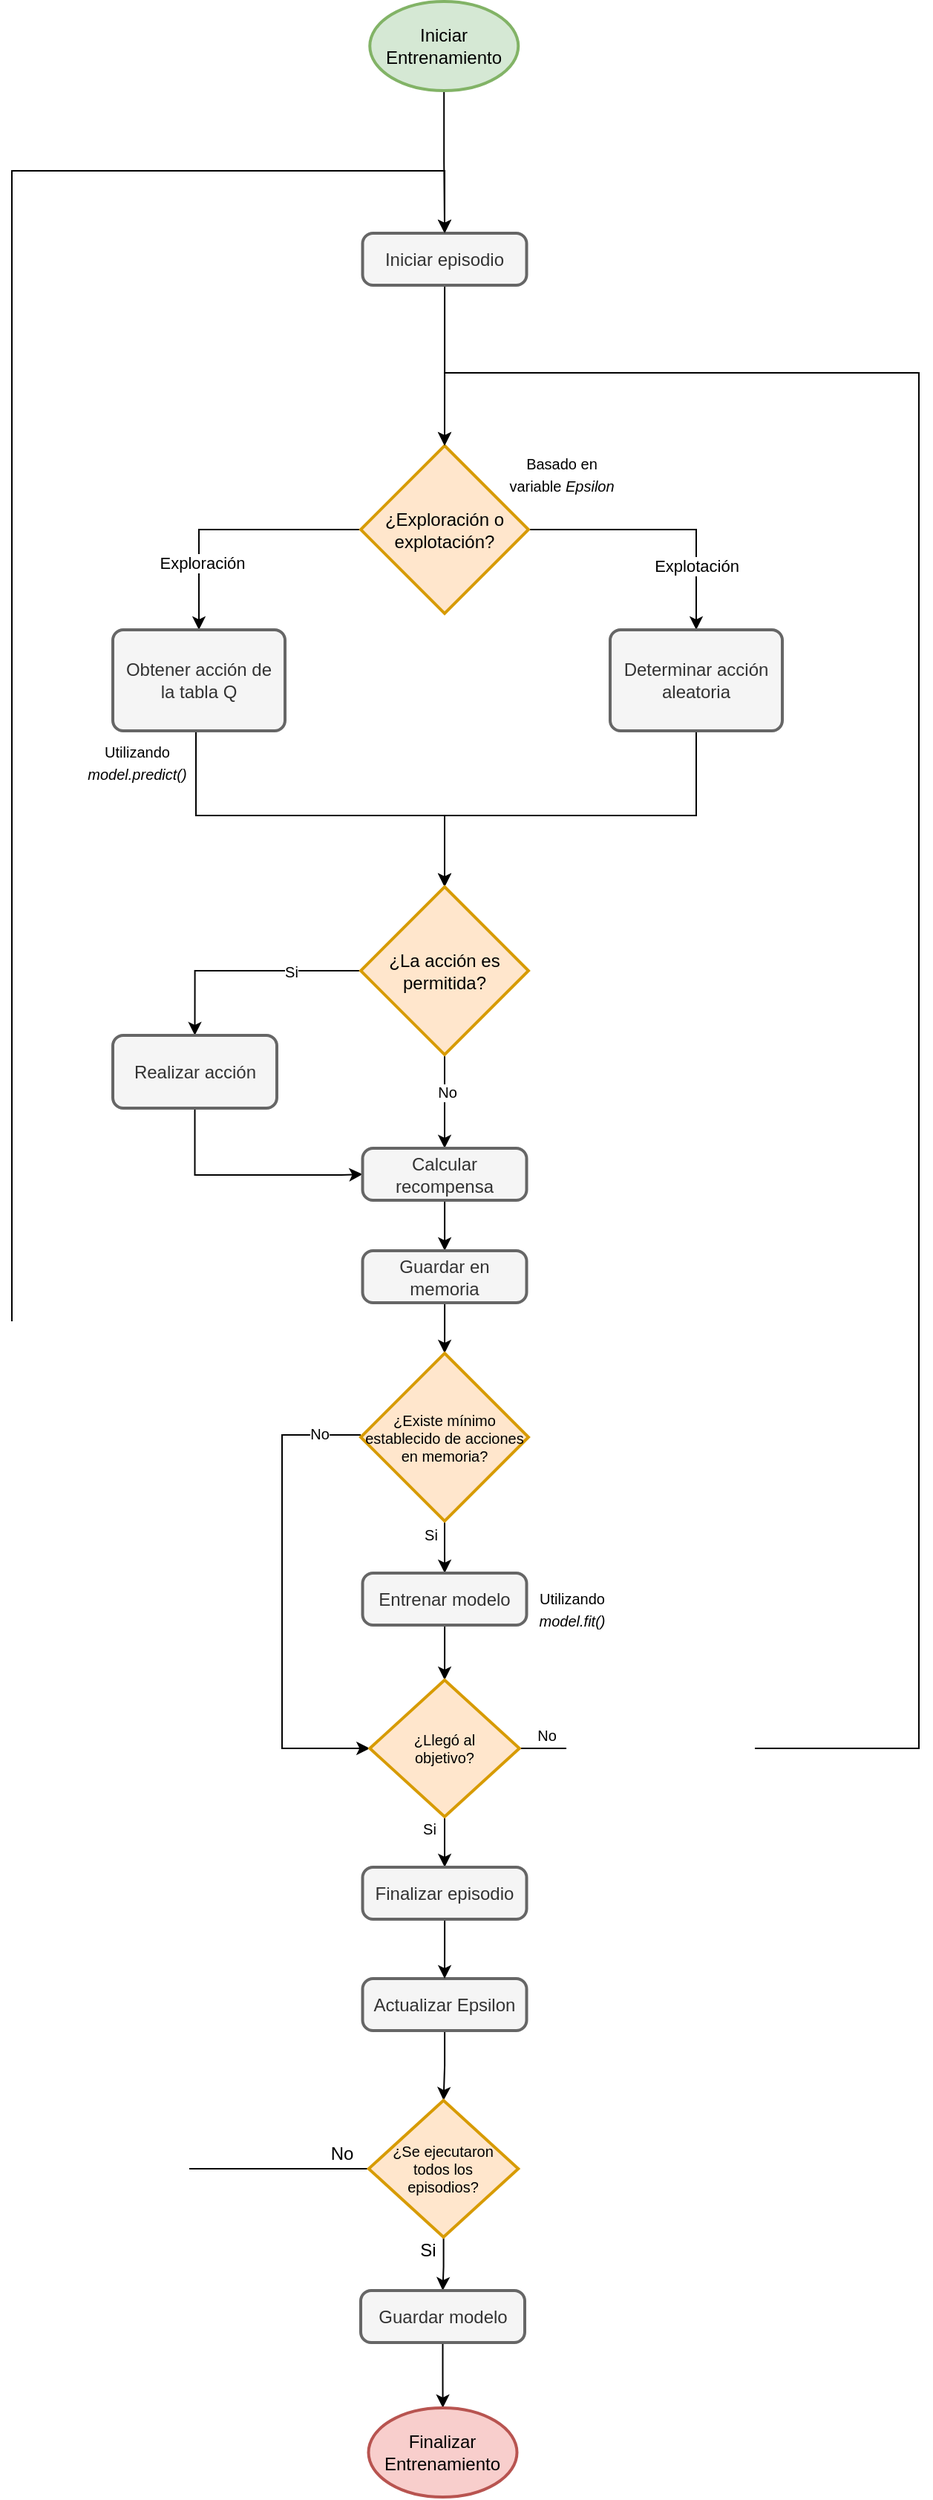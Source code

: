 <mxfile version="20.2.8" type="device"><diagram id="6a731a19-8d31-9384-78a2-239565b7b9f0" name="Flujos Entrenamiento"><mxGraphModel dx="748" dy="818" grid="0" gridSize="10" guides="1" tooltips="1" connect="1" arrows="1" fold="1" page="0" pageScale="1" pageWidth="1169" pageHeight="827" background="none" math="0" shadow="0"><root><mxCell id="0"/><mxCell id="1" parent="0"/><mxCell id="1n8AyzDhKdKqbL9rQvfG-62" style="edgeStyle=orthogonalEdgeStyle;rounded=0;orthogonalLoop=1;jettySize=auto;html=1;" edge="1" parent="1" source="1n8AyzDhKdKqbL9rQvfG-55" target="1n8AyzDhKdKqbL9rQvfG-60"><mxGeometry relative="1" as="geometry"/></mxCell><mxCell id="1n8AyzDhKdKqbL9rQvfG-63" value="Exploración" style="edgeLabel;html=1;align=center;verticalAlign=middle;resizable=0;points=[];" vertex="1" connectable="0" parent="1n8AyzDhKdKqbL9rQvfG-62"><mxGeometry x="-0.167" y="1" relative="1" as="geometry"><mxPoint x="-34" y="21" as="offset"/></mxGeometry></mxCell><mxCell id="1n8AyzDhKdKqbL9rQvfG-64" style="edgeStyle=orthogonalEdgeStyle;rounded=0;orthogonalLoop=1;jettySize=auto;html=1;" edge="1" parent="1" source="1n8AyzDhKdKqbL9rQvfG-55" target="1n8AyzDhKdKqbL9rQvfG-61"><mxGeometry relative="1" as="geometry"/></mxCell><mxCell id="1n8AyzDhKdKqbL9rQvfG-65" value="Explotación" style="edgeLabel;html=1;align=center;verticalAlign=middle;resizable=0;points=[];" vertex="1" connectable="0" parent="1n8AyzDhKdKqbL9rQvfG-64"><mxGeometry x="-0.045" y="-1" relative="1" as="geometry"><mxPoint x="27" y="23" as="offset"/></mxGeometry></mxCell><mxCell id="1n8AyzDhKdKqbL9rQvfG-55" value="¿Exploración o explotación?" style="strokeWidth=2;html=1;shape=mxgraph.flowchart.decision;whiteSpace=wrap;fillColor=#ffe6cc;strokeColor=#d79b00;labelPosition=center;verticalLabelPosition=middle;align=center;verticalAlign=middle;" vertex="1" parent="1"><mxGeometry x="311" y="259" width="113" height="113" as="geometry"/></mxCell><mxCell id="1n8AyzDhKdKqbL9rQvfG-56" value="&lt;font style=&quot;font-size: 10px;&quot;&gt;Basado en &lt;br&gt;variable &lt;i&gt;Epsilon&lt;/i&gt;&lt;/font&gt;" style="text;html=1;align=center;verticalAlign=middle;resizable=0;points=[];autosize=1;strokeColor=none;fillColor=none;" vertex="1" parent="1"><mxGeometry x="401" y="257" width="89" height="41" as="geometry"/></mxCell><mxCell id="1n8AyzDhKdKqbL9rQvfG-71" style="edgeStyle=orthogonalEdgeStyle;rounded=0;orthogonalLoop=1;jettySize=auto;html=1;entryX=0.5;entryY=0;entryDx=0;entryDy=0;entryPerimeter=0;fontSize=10;" edge="1" parent="1" source="1n8AyzDhKdKqbL9rQvfG-60" target="1n8AyzDhKdKqbL9rQvfG-68"><mxGeometry relative="1" as="geometry"><Array as="points"><mxPoint x="200" y="508"/><mxPoint x="368" y="508"/></Array></mxGeometry></mxCell><mxCell id="1n8AyzDhKdKqbL9rQvfG-60" value="Obtener acción de &lt;br&gt;la tabla Q" style="rounded=1;whiteSpace=wrap;html=1;absoluteArcSize=1;arcSize=14;strokeWidth=2;fillColor=#f5f5f5;fontColor=#333333;strokeColor=#666666;" vertex="1" parent="1"><mxGeometry x="144" y="383" width="116" height="68" as="geometry"/></mxCell><mxCell id="1n8AyzDhKdKqbL9rQvfG-72" style="edgeStyle=orthogonalEdgeStyle;rounded=0;orthogonalLoop=1;jettySize=auto;html=1;fontSize=10;entryX=0.5;entryY=0;entryDx=0;entryDy=0;entryPerimeter=0;" edge="1" parent="1" source="1n8AyzDhKdKqbL9rQvfG-61" target="1n8AyzDhKdKqbL9rQvfG-68"><mxGeometry relative="1" as="geometry"><mxPoint x="368.308" y="450.538" as="targetPoint"/><Array as="points"><mxPoint x="537" y="508"/><mxPoint x="368" y="508"/></Array></mxGeometry></mxCell><mxCell id="1n8AyzDhKdKqbL9rQvfG-61" value="Determinar acción aleatoria" style="rounded=1;whiteSpace=wrap;html=1;absoluteArcSize=1;arcSize=14;strokeWidth=2;fillColor=#f5f5f5;fontColor=#333333;strokeColor=#666666;" vertex="1" parent="1"><mxGeometry x="479" y="383" width="116" height="68" as="geometry"/></mxCell><mxCell id="1n8AyzDhKdKqbL9rQvfG-66" value="&lt;font style=&quot;font-size: 10px;&quot;&gt;Utilizando&lt;br&gt;&lt;i&gt;model.predict()&lt;/i&gt;&lt;/font&gt;" style="text;html=1;align=center;verticalAlign=middle;resizable=0;points=[];autosize=1;strokeColor=none;fillColor=none;" vertex="1" parent="1"><mxGeometry x="117" y="451" width="85" height="41" as="geometry"/></mxCell><mxCell id="1n8AyzDhKdKqbL9rQvfG-74" style="edgeStyle=orthogonalEdgeStyle;rounded=0;orthogonalLoop=1;jettySize=auto;html=1;exitX=0;exitY=0.5;exitDx=0;exitDy=0;exitPerimeter=0;entryX=0.5;entryY=0;entryDx=0;entryDy=0;fontSize=10;" edge="1" parent="1" source="1n8AyzDhKdKqbL9rQvfG-68" target="1n8AyzDhKdKqbL9rQvfG-73"><mxGeometry relative="1" as="geometry"/></mxCell><mxCell id="1n8AyzDhKdKqbL9rQvfG-75" value="Si" style="edgeLabel;html=1;align=center;verticalAlign=middle;resizable=0;points=[];fontSize=10;" vertex="1" connectable="0" parent="1n8AyzDhKdKqbL9rQvfG-74"><mxGeometry x="-0.406" y="2" relative="1" as="geometry"><mxPoint x="-1" y="-2" as="offset"/></mxGeometry></mxCell><mxCell id="1n8AyzDhKdKqbL9rQvfG-78" style="edgeStyle=orthogonalEdgeStyle;rounded=0;orthogonalLoop=1;jettySize=auto;html=1;fontSize=10;entryX=0.5;entryY=0;entryDx=0;entryDy=0;" edge="1" parent="1" source="1n8AyzDhKdKqbL9rQvfG-68" target="1n8AyzDhKdKqbL9rQvfG-76"><mxGeometry relative="1" as="geometry"/></mxCell><mxCell id="1n8AyzDhKdKqbL9rQvfG-79" value="No" style="edgeLabel;html=1;align=center;verticalAlign=middle;resizable=0;points=[];fontSize=10;" vertex="1" connectable="0" parent="1n8AyzDhKdKqbL9rQvfG-78"><mxGeometry x="-0.209" y="1" relative="1" as="geometry"><mxPoint as="offset"/></mxGeometry></mxCell><mxCell id="1n8AyzDhKdKqbL9rQvfG-68" value="¿La acción es permitida?" style="strokeWidth=2;html=1;shape=mxgraph.flowchart.decision;whiteSpace=wrap;fillColor=#ffe6cc;strokeColor=#d79b00;labelPosition=center;verticalLabelPosition=middle;align=center;verticalAlign=middle;" vertex="1" parent="1"><mxGeometry x="311" y="556" width="113" height="113" as="geometry"/></mxCell><mxCell id="1n8AyzDhKdKqbL9rQvfG-77" style="edgeStyle=orthogonalEdgeStyle;rounded=0;orthogonalLoop=1;jettySize=auto;html=1;entryX=0;entryY=0.5;entryDx=0;entryDy=0;fontSize=10;" edge="1" parent="1" source="1n8AyzDhKdKqbL9rQvfG-73" target="1n8AyzDhKdKqbL9rQvfG-76"><mxGeometry relative="1" as="geometry"><Array as="points"><mxPoint x="199" y="750"/><mxPoint x="298" y="750"/></Array></mxGeometry></mxCell><mxCell id="1n8AyzDhKdKqbL9rQvfG-73" value="Realizar acción" style="rounded=1;whiteSpace=wrap;html=1;absoluteArcSize=1;arcSize=14;strokeWidth=2;fillColor=#f5f5f5;fontColor=#333333;strokeColor=#666666;" vertex="1" parent="1"><mxGeometry x="144" y="656" width="110.5" height="49" as="geometry"/></mxCell><mxCell id="1n8AyzDhKdKqbL9rQvfG-82" style="edgeStyle=orthogonalEdgeStyle;rounded=0;orthogonalLoop=1;jettySize=auto;html=1;fontSize=12;" edge="1" parent="1" source="1n8AyzDhKdKqbL9rQvfG-76" target="1n8AyzDhKdKqbL9rQvfG-80"><mxGeometry relative="1" as="geometry"/></mxCell><mxCell id="1n8AyzDhKdKqbL9rQvfG-76" value="&lt;font style=&quot;font-size: 12px;&quot;&gt;Calcular recompensa&lt;br&gt;&lt;/font&gt;" style="rounded=1;whiteSpace=wrap;html=1;absoluteArcSize=1;arcSize=14;strokeWidth=2;fillColor=#f5f5f5;fontColor=#333333;strokeColor=#666666;" vertex="1" parent="1"><mxGeometry x="312.25" y="732" width="110.5" height="35" as="geometry"/></mxCell><mxCell id="1n8AyzDhKdKqbL9rQvfG-83" style="edgeStyle=orthogonalEdgeStyle;rounded=0;orthogonalLoop=1;jettySize=auto;html=1;fontSize=12;entryX=0.5;entryY=0;entryDx=0;entryDy=0;entryPerimeter=0;" edge="1" parent="1" source="1n8AyzDhKdKqbL9rQvfG-80" target="1n8AyzDhKdKqbL9rQvfG-84"><mxGeometry relative="1" as="geometry"><mxPoint x="367.581" y="864" as="targetPoint"/></mxGeometry></mxCell><mxCell id="1n8AyzDhKdKqbL9rQvfG-80" value="&lt;font style=&quot;font-size: 12px;&quot;&gt;Guardar en memoria&lt;br&gt;&lt;/font&gt;" style="rounded=1;whiteSpace=wrap;html=1;absoluteArcSize=1;arcSize=14;strokeWidth=2;fillColor=#f5f5f5;fontColor=#333333;strokeColor=#666666;" vertex="1" parent="1"><mxGeometry x="312.25" y="801" width="110.5" height="35" as="geometry"/></mxCell><mxCell id="1n8AyzDhKdKqbL9rQvfG-87" style="edgeStyle=orthogonalEdgeStyle;rounded=0;orthogonalLoop=1;jettySize=auto;html=1;fontSize=10;" edge="1" parent="1" source="1n8AyzDhKdKqbL9rQvfG-84" target="1n8AyzDhKdKqbL9rQvfG-86"><mxGeometry relative="1" as="geometry"/></mxCell><mxCell id="1n8AyzDhKdKqbL9rQvfG-88" value="Si" style="edgeLabel;html=1;align=center;verticalAlign=middle;resizable=0;points=[];fontSize=10;" vertex="1" connectable="0" parent="1n8AyzDhKdKqbL9rQvfG-87"><mxGeometry x="-0.291" y="-1" relative="1" as="geometry"><mxPoint x="-9" y="-4" as="offset"/></mxGeometry></mxCell><mxCell id="1n8AyzDhKdKqbL9rQvfG-93" style="edgeStyle=orthogonalEdgeStyle;rounded=0;orthogonalLoop=1;jettySize=auto;html=1;entryX=0;entryY=0.5;entryDx=0;entryDy=0;fontSize=10;entryPerimeter=0;" edge="1" parent="1" source="1n8AyzDhKdKqbL9rQvfG-84" target="1n8AyzDhKdKqbL9rQvfG-95"><mxGeometry relative="1" as="geometry"><mxPoint x="312.25" y="1105.5" as="targetPoint"/><Array as="points"><mxPoint x="258" y="925"/><mxPoint x="258" y="1136"/></Array></mxGeometry></mxCell><mxCell id="1n8AyzDhKdKqbL9rQvfG-94" value="No" style="edgeLabel;html=1;align=center;verticalAlign=middle;resizable=0;points=[];fontSize=10;" vertex="1" connectable="0" parent="1n8AyzDhKdKqbL9rQvfG-93"><mxGeometry x="-0.765" y="-1" relative="1" as="geometry"><mxPoint x="10" as="offset"/></mxGeometry></mxCell><mxCell id="1n8AyzDhKdKqbL9rQvfG-84" value="¿Existe mínimo establecido de acciones en memoria?" style="strokeWidth=2;html=1;shape=mxgraph.flowchart.decision;whiteSpace=wrap;fillColor=#ffe6cc;strokeColor=#d79b00;labelPosition=center;verticalLabelPosition=middle;align=center;verticalAlign=middle;fontSize=10;" vertex="1" parent="1"><mxGeometry x="311" y="870" width="113" height="113" as="geometry"/></mxCell><mxCell id="1n8AyzDhKdKqbL9rQvfG-91" style="edgeStyle=orthogonalEdgeStyle;rounded=0;orthogonalLoop=1;jettySize=auto;html=1;entryX=0.5;entryY=0;entryDx=0;entryDy=0;fontSize=10;entryPerimeter=0;" edge="1" parent="1" source="1n8AyzDhKdKqbL9rQvfG-86" target="1n8AyzDhKdKqbL9rQvfG-95"><mxGeometry relative="1" as="geometry"><mxPoint x="367.5" y="1088" as="targetPoint"/></mxGeometry></mxCell><mxCell id="1n8AyzDhKdKqbL9rQvfG-86" value="&lt;font style=&quot;font-size: 12px;&quot;&gt;Entrenar modelo&lt;br&gt;&lt;/font&gt;" style="rounded=1;whiteSpace=wrap;html=1;absoluteArcSize=1;arcSize=14;strokeWidth=2;fillColor=#f5f5f5;fontColor=#333333;strokeColor=#666666;" vertex="1" parent="1"><mxGeometry x="312.25" y="1018" width="110.5" height="35" as="geometry"/></mxCell><mxCell id="1n8AyzDhKdKqbL9rQvfG-105" style="edgeStyle=orthogonalEdgeStyle;rounded=0;orthogonalLoop=1;jettySize=auto;html=1;entryX=0.5;entryY=0;entryDx=0;entryDy=0;fontSize=10;exitX=0;exitY=0.5;exitDx=0;exitDy=0;exitPerimeter=0;" edge="1" parent="1" source="1n8AyzDhKdKqbL9rQvfG-108" target="1n8AyzDhKdKqbL9rQvfG-101"><mxGeometry relative="1" as="geometry"><mxPoint x="52" y="1480" as="sourcePoint"/><Array as="points"><mxPoint x="76" y="1419"/><mxPoint x="76" y="74"/><mxPoint x="368" y="74"/></Array></mxGeometry></mxCell><mxCell id="1n8AyzDhKdKqbL9rQvfG-114" value="No" style="edgeLabel;html=1;align=center;verticalAlign=middle;resizable=0;points=[];fontSize=12;" vertex="1" connectable="0" parent="1n8AyzDhKdKqbL9rQvfG-105"><mxGeometry x="-0.978" relative="1" as="geometry"><mxPoint x="2" y="-10" as="offset"/></mxGeometry></mxCell><mxCell id="1n8AyzDhKdKqbL9rQvfG-111" style="edgeStyle=orthogonalEdgeStyle;rounded=0;orthogonalLoop=1;jettySize=auto;html=1;fontSize=12;" edge="1" parent="1" source="1n8AyzDhKdKqbL9rQvfG-90" target="1n8AyzDhKdKqbL9rQvfG-108"><mxGeometry relative="1" as="geometry"/></mxCell><mxCell id="1n8AyzDhKdKqbL9rQvfG-90" value="&lt;font style=&quot;font-size: 12px;&quot;&gt;Actualizar Epsilon&lt;br&gt;&lt;/font&gt;" style="rounded=1;whiteSpace=wrap;html=1;absoluteArcSize=1;arcSize=14;strokeWidth=2;fillColor=#f5f5f5;fontColor=#333333;strokeColor=#666666;" vertex="1" parent="1"><mxGeometry x="312.25" y="1291" width="110.5" height="35" as="geometry"/></mxCell><mxCell id="1n8AyzDhKdKqbL9rQvfG-99" value="Si" style="edgeStyle=orthogonalEdgeStyle;rounded=0;orthogonalLoop=1;jettySize=auto;html=1;fontSize=10;" edge="1" parent="1" source="1n8AyzDhKdKqbL9rQvfG-95" target="1n8AyzDhKdKqbL9rQvfG-96"><mxGeometry x="-0.589" y="-10" relative="1" as="geometry"><mxPoint x="-1" y="1" as="offset"/></mxGeometry></mxCell><mxCell id="1n8AyzDhKdKqbL9rQvfG-103" style="edgeStyle=orthogonalEdgeStyle;rounded=0;orthogonalLoop=1;jettySize=auto;html=1;entryX=0.5;entryY=0;entryDx=0;entryDy=0;entryPerimeter=0;fontSize=10;" edge="1" parent="1" source="1n8AyzDhKdKqbL9rQvfG-95" target="1n8AyzDhKdKqbL9rQvfG-55"><mxGeometry relative="1" as="geometry"><Array as="points"><mxPoint x="687" y="1136"/><mxPoint x="687" y="210"/><mxPoint x="368" y="210"/></Array></mxGeometry></mxCell><mxCell id="1n8AyzDhKdKqbL9rQvfG-104" value="No" style="edgeLabel;html=1;align=center;verticalAlign=middle;resizable=0;points=[];fontSize=10;" vertex="1" connectable="0" parent="1n8AyzDhKdKqbL9rQvfG-103"><mxGeometry x="-0.85" y="-3" relative="1" as="geometry"><mxPoint x="-100" y="-12" as="offset"/></mxGeometry></mxCell><mxCell id="1n8AyzDhKdKqbL9rQvfG-95" value="¿Llegó al &lt;br&gt;objetivo?" style="strokeWidth=2;html=1;shape=mxgraph.flowchart.decision;whiteSpace=wrap;fillColor=#ffe6cc;strokeColor=#d79b00;labelPosition=center;verticalLabelPosition=middle;align=center;verticalAlign=middle;fontSize=10;" vertex="1" parent="1"><mxGeometry x="317.13" y="1090" width="100.75" height="92" as="geometry"/></mxCell><mxCell id="1n8AyzDhKdKqbL9rQvfG-100" style="edgeStyle=orthogonalEdgeStyle;rounded=0;orthogonalLoop=1;jettySize=auto;html=1;entryX=0.5;entryY=0;entryDx=0;entryDy=0;fontSize=10;" edge="1" parent="1" source="1n8AyzDhKdKqbL9rQvfG-96" target="1n8AyzDhKdKqbL9rQvfG-90"><mxGeometry relative="1" as="geometry"/></mxCell><mxCell id="1n8AyzDhKdKqbL9rQvfG-96" value="&lt;font style=&quot;font-size: 12px;&quot;&gt;Finalizar episodio&lt;br&gt;&lt;/font&gt;" style="rounded=1;whiteSpace=wrap;html=1;absoluteArcSize=1;arcSize=14;strokeWidth=2;fillColor=#f5f5f5;fontColor=#333333;strokeColor=#666666;" vertex="1" parent="1"><mxGeometry x="312.25" y="1216" width="110.5" height="35" as="geometry"/></mxCell><mxCell id="1n8AyzDhKdKqbL9rQvfG-102" style="edgeStyle=orthogonalEdgeStyle;rounded=0;orthogonalLoop=1;jettySize=auto;html=1;fontSize=10;" edge="1" parent="1" source="1n8AyzDhKdKqbL9rQvfG-101" target="1n8AyzDhKdKqbL9rQvfG-55"><mxGeometry relative="1" as="geometry"/></mxCell><mxCell id="1n8AyzDhKdKqbL9rQvfG-101" value="&lt;font style=&quot;font-size: 12px;&quot;&gt;Iniciar episodio&lt;br&gt;&lt;/font&gt;" style="rounded=1;whiteSpace=wrap;html=1;absoluteArcSize=1;arcSize=14;strokeWidth=2;fillColor=#f5f5f5;fontColor=#333333;strokeColor=#666666;" vertex="1" parent="1"><mxGeometry x="312.25" y="116" width="110.5" height="35" as="geometry"/></mxCell><mxCell id="1n8AyzDhKdKqbL9rQvfG-107" style="edgeStyle=orthogonalEdgeStyle;rounded=0;orthogonalLoop=1;jettySize=auto;html=1;fontSize=12;" edge="1" parent="1" source="1n8AyzDhKdKqbL9rQvfG-106" target="1n8AyzDhKdKqbL9rQvfG-101"><mxGeometry relative="1" as="geometry"/></mxCell><mxCell id="1n8AyzDhKdKqbL9rQvfG-106" value="Iniciar &lt;br style=&quot;font-size: 12px;&quot;&gt;Entrenamiento" style="strokeWidth=2;html=1;shape=mxgraph.flowchart.start_1;whiteSpace=wrap;fontSize=12;fillColor=#d5e8d4;strokeColor=#82b366;" vertex="1" parent="1"><mxGeometry x="317.13" y="-40" width="100" height="60" as="geometry"/></mxCell><mxCell id="1n8AyzDhKdKqbL9rQvfG-112" value="Si" style="edgeStyle=orthogonalEdgeStyle;rounded=0;orthogonalLoop=1;jettySize=auto;html=1;fontSize=12;" edge="1" parent="1" source="1n8AyzDhKdKqbL9rQvfG-108" target="1n8AyzDhKdKqbL9rQvfG-109"><mxGeometry x="-0.508" y="-11" relative="1" as="geometry"><mxPoint as="offset"/></mxGeometry></mxCell><mxCell id="1n8AyzDhKdKqbL9rQvfG-108" value="¿Se ejecutaron &lt;br&gt;todos los &lt;br&gt;episodios?" style="strokeWidth=2;html=1;shape=mxgraph.flowchart.decision;whiteSpace=wrap;fillColor=#ffe6cc;strokeColor=#d79b00;labelPosition=center;verticalLabelPosition=middle;align=center;verticalAlign=middle;fontSize=10;" vertex="1" parent="1"><mxGeometry x="316.38" y="1373" width="100.75" height="92" as="geometry"/></mxCell><mxCell id="1n8AyzDhKdKqbL9rQvfG-113" style="edgeStyle=orthogonalEdgeStyle;rounded=0;orthogonalLoop=1;jettySize=auto;html=1;fontSize=12;" edge="1" parent="1" source="1n8AyzDhKdKqbL9rQvfG-109" target="1n8AyzDhKdKqbL9rQvfG-110"><mxGeometry relative="1" as="geometry"/></mxCell><mxCell id="1n8AyzDhKdKqbL9rQvfG-109" value="&lt;font style=&quot;font-size: 12px;&quot;&gt;Guardar modelo&lt;br&gt;&lt;/font&gt;" style="rounded=1;whiteSpace=wrap;html=1;absoluteArcSize=1;arcSize=14;strokeWidth=2;fillColor=#f5f5f5;fontColor=#333333;strokeColor=#666666;" vertex="1" parent="1"><mxGeometry x="311" y="1501" width="110.5" height="35" as="geometry"/></mxCell><mxCell id="1n8AyzDhKdKqbL9rQvfG-110" value="Finalizar Entrenamiento" style="strokeWidth=2;html=1;shape=mxgraph.flowchart.start_1;whiteSpace=wrap;fontSize=12;fillColor=#f8cecc;strokeColor=#b85450;" vertex="1" parent="1"><mxGeometry x="316.25" y="1580" width="100" height="60" as="geometry"/></mxCell><mxCell id="1n8AyzDhKdKqbL9rQvfG-115" value="&lt;font style=&quot;font-size: 10px;&quot;&gt;Utilizando&lt;br&gt;&lt;i&gt;model.fit()&lt;/i&gt;&lt;/font&gt;" style="text;html=1;align=center;verticalAlign=middle;resizable=0;points=[];autosize=1;strokeColor=none;fillColor=none;" vertex="1" parent="1"><mxGeometry x="421.5" y="1021" width="62" height="41" as="geometry"/></mxCell></root></mxGraphModel></diagram></mxfile>